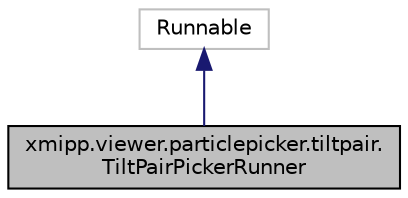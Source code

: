 digraph "xmipp.viewer.particlepicker.tiltpair.TiltPairPickerRunner"
{
  edge [fontname="Helvetica",fontsize="10",labelfontname="Helvetica",labelfontsize="10"];
  node [fontname="Helvetica",fontsize="10",shape=record];
  Node2 [label="xmipp.viewer.particlepicker.tiltpair.\lTiltPairPickerRunner",height=0.2,width=0.4,color="black", fillcolor="grey75", style="filled", fontcolor="black"];
  Node3 -> Node2 [dir="back",color="midnightblue",fontsize="10",style="solid",fontname="Helvetica"];
  Node3 [label="Runnable",height=0.2,width=0.4,color="grey75", fillcolor="white", style="filled"];
}
